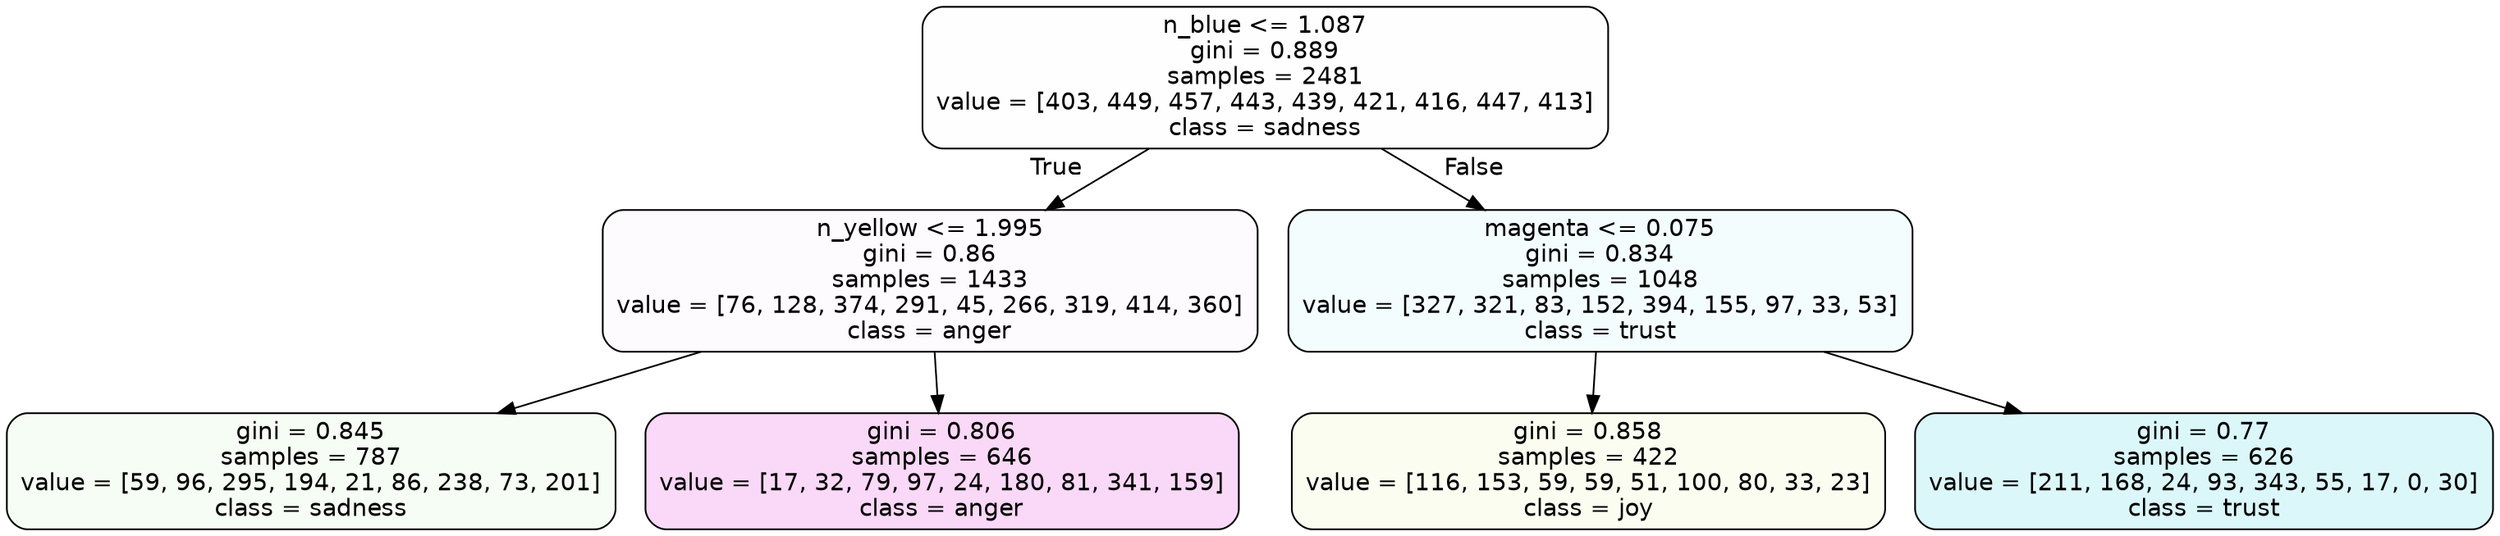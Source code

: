 digraph Tree {
node [shape=box, style="filled, rounded", color="black", fontname=helvetica] ;
edge [fontname=helvetica] ;
0 [label="n_blue <= 1.087\ngini = 0.889\nsamples = 2481\nvalue = [403, 449, 457, 443, 439, 421, 416, 447, 413]\nclass = sadness", fillcolor="#64e53901"] ;
1 [label="n_yellow <= 1.995\ngini = 0.86\nsamples = 1433\nvalue = [76, 128, 374, 291, 45, 266, 319, 414, 360]\nclass = anger", fillcolor="#e539d705"] ;
0 -> 1 [labeldistance=2.5, labelangle=45, headlabel="True"] ;
2 [label="gini = 0.845\nsamples = 787\nvalue = [59, 96, 295, 194, 21, 86, 238, 73, 201]\nclass = sadness", fillcolor="#64e5390e"] ;
1 -> 2 ;
3 [label="gini = 0.806\nsamples = 646\nvalue = [17, 32, 79, 97, 24, 180, 81, 341, 159]\nclass = anger", fillcolor="#e539d731"] ;
1 -> 3 ;
4 [label="magenta <= 0.075\ngini = 0.834\nsamples = 1048\nvalue = [327, 321, 83, 152, 394, 155, 97, 33, 53]\nclass = trust", fillcolor="#39d7e50d"] ;
0 -> 4 [labeldistance=2.5, labelangle=-45, headlabel="False"] ;
5 [label="gini = 0.858\nsamples = 422\nvalue = [116, 153, 59, 59, 51, 100, 80, 33, 23]\nclass = joy", fillcolor="#d7e53911"] ;
4 -> 5 ;
6 [label="gini = 0.77\nsamples = 626\nvalue = [211, 168, 24, 93, 343, 55, 17, 0, 30]\nclass = trust", fillcolor="#39d7e52e"] ;
4 -> 6 ;
}